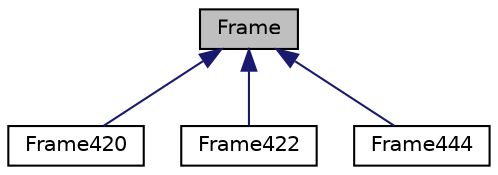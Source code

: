 digraph "Frame"
{
  edge [fontname="Helvetica",fontsize="10",labelfontname="Helvetica",labelfontsize="10"];
  node [fontname="Helvetica",fontsize="10",shape=record];
  Node0 [label="Frame",height=0.2,width=0.4,color="black", fillcolor="grey75", style="filled", fontcolor="black"];
  Node0 -> Node1 [dir="back",color="midnightblue",fontsize="10",style="solid",fontname="Helvetica"];
  Node1 [label="Frame420",height=0.2,width=0.4,color="black", fillcolor="white", style="filled",URL="$classFrame420.html"];
  Node0 -> Node2 [dir="back",color="midnightblue",fontsize="10",style="solid",fontname="Helvetica"];
  Node2 [label="Frame422",height=0.2,width=0.4,color="black", fillcolor="white", style="filled",URL="$classFrame422.html"];
  Node0 -> Node3 [dir="back",color="midnightblue",fontsize="10",style="solid",fontname="Helvetica"];
  Node3 [label="Frame444",height=0.2,width=0.4,color="black", fillcolor="white", style="filled",URL="$classFrame444.html"];
}
